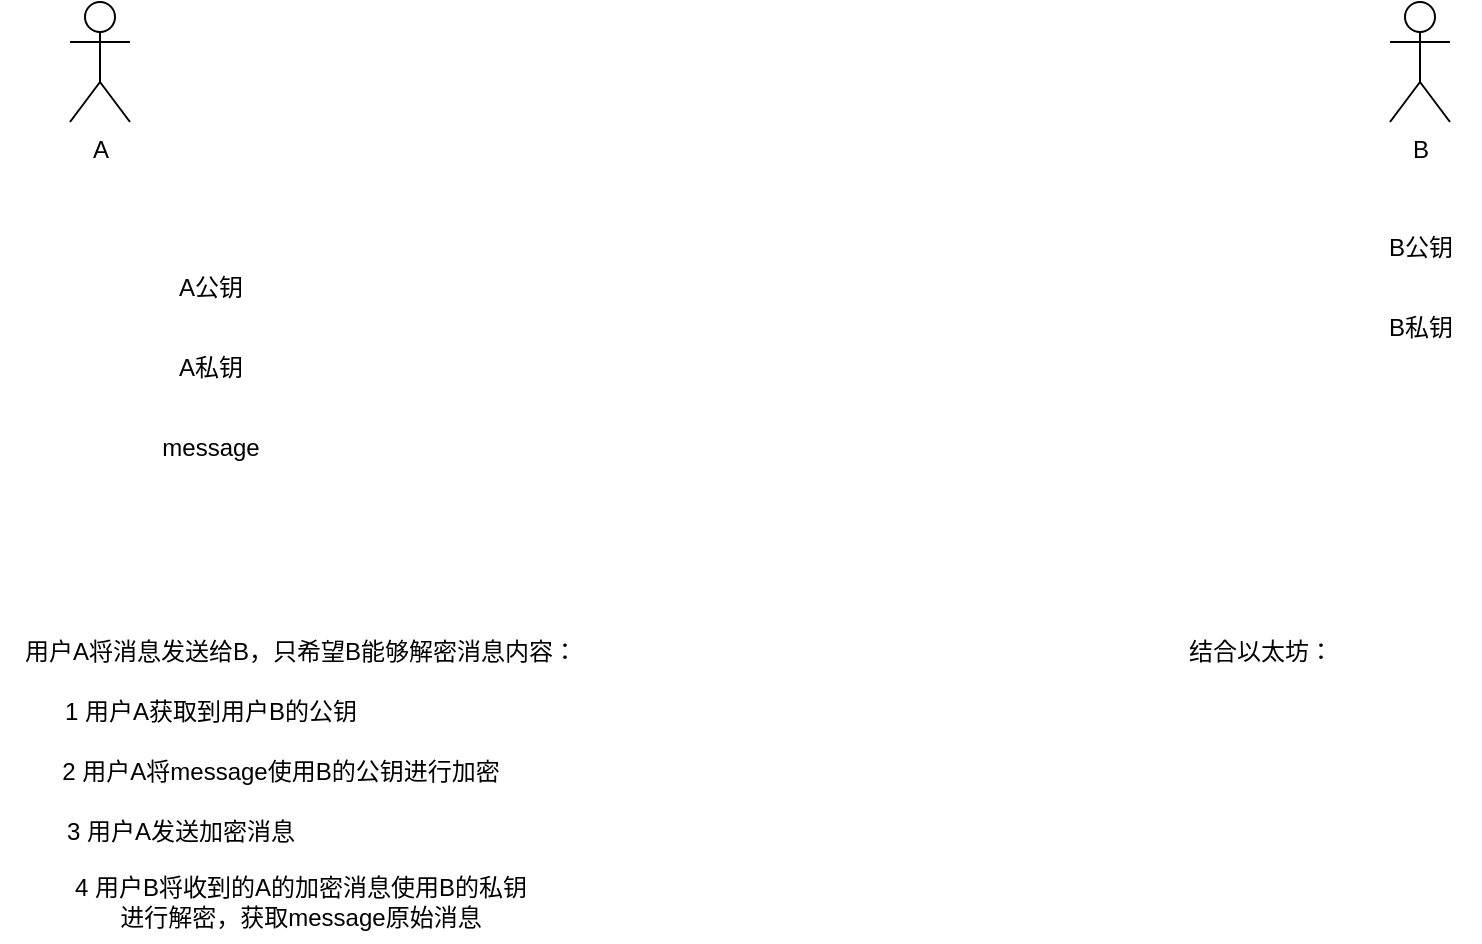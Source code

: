 <mxfile version="26.0.14">
  <diagram name="Page-1" id="mjyhRc7oSI71D6OzZnbi">
    <mxGraphModel dx="1434" dy="738" grid="1" gridSize="10" guides="1" tooltips="1" connect="1" arrows="1" fold="1" page="1" pageScale="1" pageWidth="1169" pageHeight="827" math="0" shadow="0">
      <root>
        <mxCell id="0" />
        <mxCell id="1" parent="0" />
        <mxCell id="voUd_Ha4-B0-I_TmbEHY-1" value="A" style="shape=umlActor;verticalLabelPosition=bottom;verticalAlign=top;html=1;outlineConnect=0;" vertex="1" parent="1">
          <mxGeometry x="60" y="210" width="30" height="60" as="geometry" />
        </mxCell>
        <mxCell id="voUd_Ha4-B0-I_TmbEHY-2" value="B" style="shape=umlActor;verticalLabelPosition=bottom;verticalAlign=top;html=1;outlineConnect=0;" vertex="1" parent="1">
          <mxGeometry x="720" y="210" width="30" height="60" as="geometry" />
        </mxCell>
        <mxCell id="voUd_Ha4-B0-I_TmbEHY-3" value="A公钥" style="text;html=1;align=center;verticalAlign=middle;resizable=0;points=[];autosize=1;strokeColor=none;fillColor=none;" vertex="1" parent="1">
          <mxGeometry x="100" y="338" width="60" height="30" as="geometry" />
        </mxCell>
        <mxCell id="voUd_Ha4-B0-I_TmbEHY-4" value="A私钥" style="text;html=1;align=center;verticalAlign=middle;resizable=0;points=[];autosize=1;strokeColor=none;fillColor=none;" vertex="1" parent="1">
          <mxGeometry x="100" y="378" width="60" height="30" as="geometry" />
        </mxCell>
        <mxCell id="voUd_Ha4-B0-I_TmbEHY-6" value="message" style="text;html=1;align=center;verticalAlign=middle;resizable=0;points=[];autosize=1;strokeColor=none;fillColor=none;" vertex="1" parent="1">
          <mxGeometry x="95" y="418" width="70" height="30" as="geometry" />
        </mxCell>
        <mxCell id="voUd_Ha4-B0-I_TmbEHY-8" value="1 用户A获取到用户B的公钥" style="text;html=1;align=center;verticalAlign=middle;resizable=0;points=[];autosize=1;strokeColor=none;fillColor=none;" vertex="1" parent="1">
          <mxGeometry x="45" y="550" width="170" height="30" as="geometry" />
        </mxCell>
        <mxCell id="voUd_Ha4-B0-I_TmbEHY-9" value="2 用户A将message使用B的公钥进行加密" style="text;html=1;align=center;verticalAlign=middle;resizable=0;points=[];autosize=1;strokeColor=none;fillColor=none;" vertex="1" parent="1">
          <mxGeometry x="45" y="580" width="240" height="30" as="geometry" />
        </mxCell>
        <mxCell id="voUd_Ha4-B0-I_TmbEHY-10" value="3 用户A发送加密消息" style="text;html=1;align=center;verticalAlign=middle;resizable=0;points=[];autosize=1;strokeColor=none;fillColor=none;" vertex="1" parent="1">
          <mxGeometry x="45" y="610" width="140" height="30" as="geometry" />
        </mxCell>
        <mxCell id="voUd_Ha4-B0-I_TmbEHY-11" value="B公钥" style="text;html=1;align=center;verticalAlign=middle;resizable=0;points=[];autosize=1;strokeColor=none;fillColor=none;" vertex="1" parent="1">
          <mxGeometry x="705" y="318" width="60" height="30" as="geometry" />
        </mxCell>
        <mxCell id="voUd_Ha4-B0-I_TmbEHY-12" value="B私钥" style="text;html=1;align=center;verticalAlign=middle;resizable=0;points=[];autosize=1;strokeColor=none;fillColor=none;" vertex="1" parent="1">
          <mxGeometry x="705" y="358" width="60" height="30" as="geometry" />
        </mxCell>
        <mxCell id="voUd_Ha4-B0-I_TmbEHY-13" value="用户A将消息发送给B，只希望B能够解密消息内容：" style="text;html=1;align=center;verticalAlign=middle;resizable=0;points=[];autosize=1;strokeColor=none;fillColor=none;" vertex="1" parent="1">
          <mxGeometry x="25" y="520" width="300" height="30" as="geometry" />
        </mxCell>
        <mxCell id="voUd_Ha4-B0-I_TmbEHY-14" value="4 用户B将收到的A的加密消息使用B的私钥&lt;br&gt;进行解密，获取message原始消息" style="text;html=1;align=center;verticalAlign=middle;resizable=0;points=[];autosize=1;strokeColor=none;fillColor=none;" vertex="1" parent="1">
          <mxGeometry x="50" y="640" width="250" height="40" as="geometry" />
        </mxCell>
        <mxCell id="voUd_Ha4-B0-I_TmbEHY-15" value="结合以太坊：" style="text;html=1;align=center;verticalAlign=middle;resizable=0;points=[];autosize=1;strokeColor=none;fillColor=none;" vertex="1" parent="1">
          <mxGeometry x="605" y="520" width="100" height="30" as="geometry" />
        </mxCell>
      </root>
    </mxGraphModel>
  </diagram>
</mxfile>
